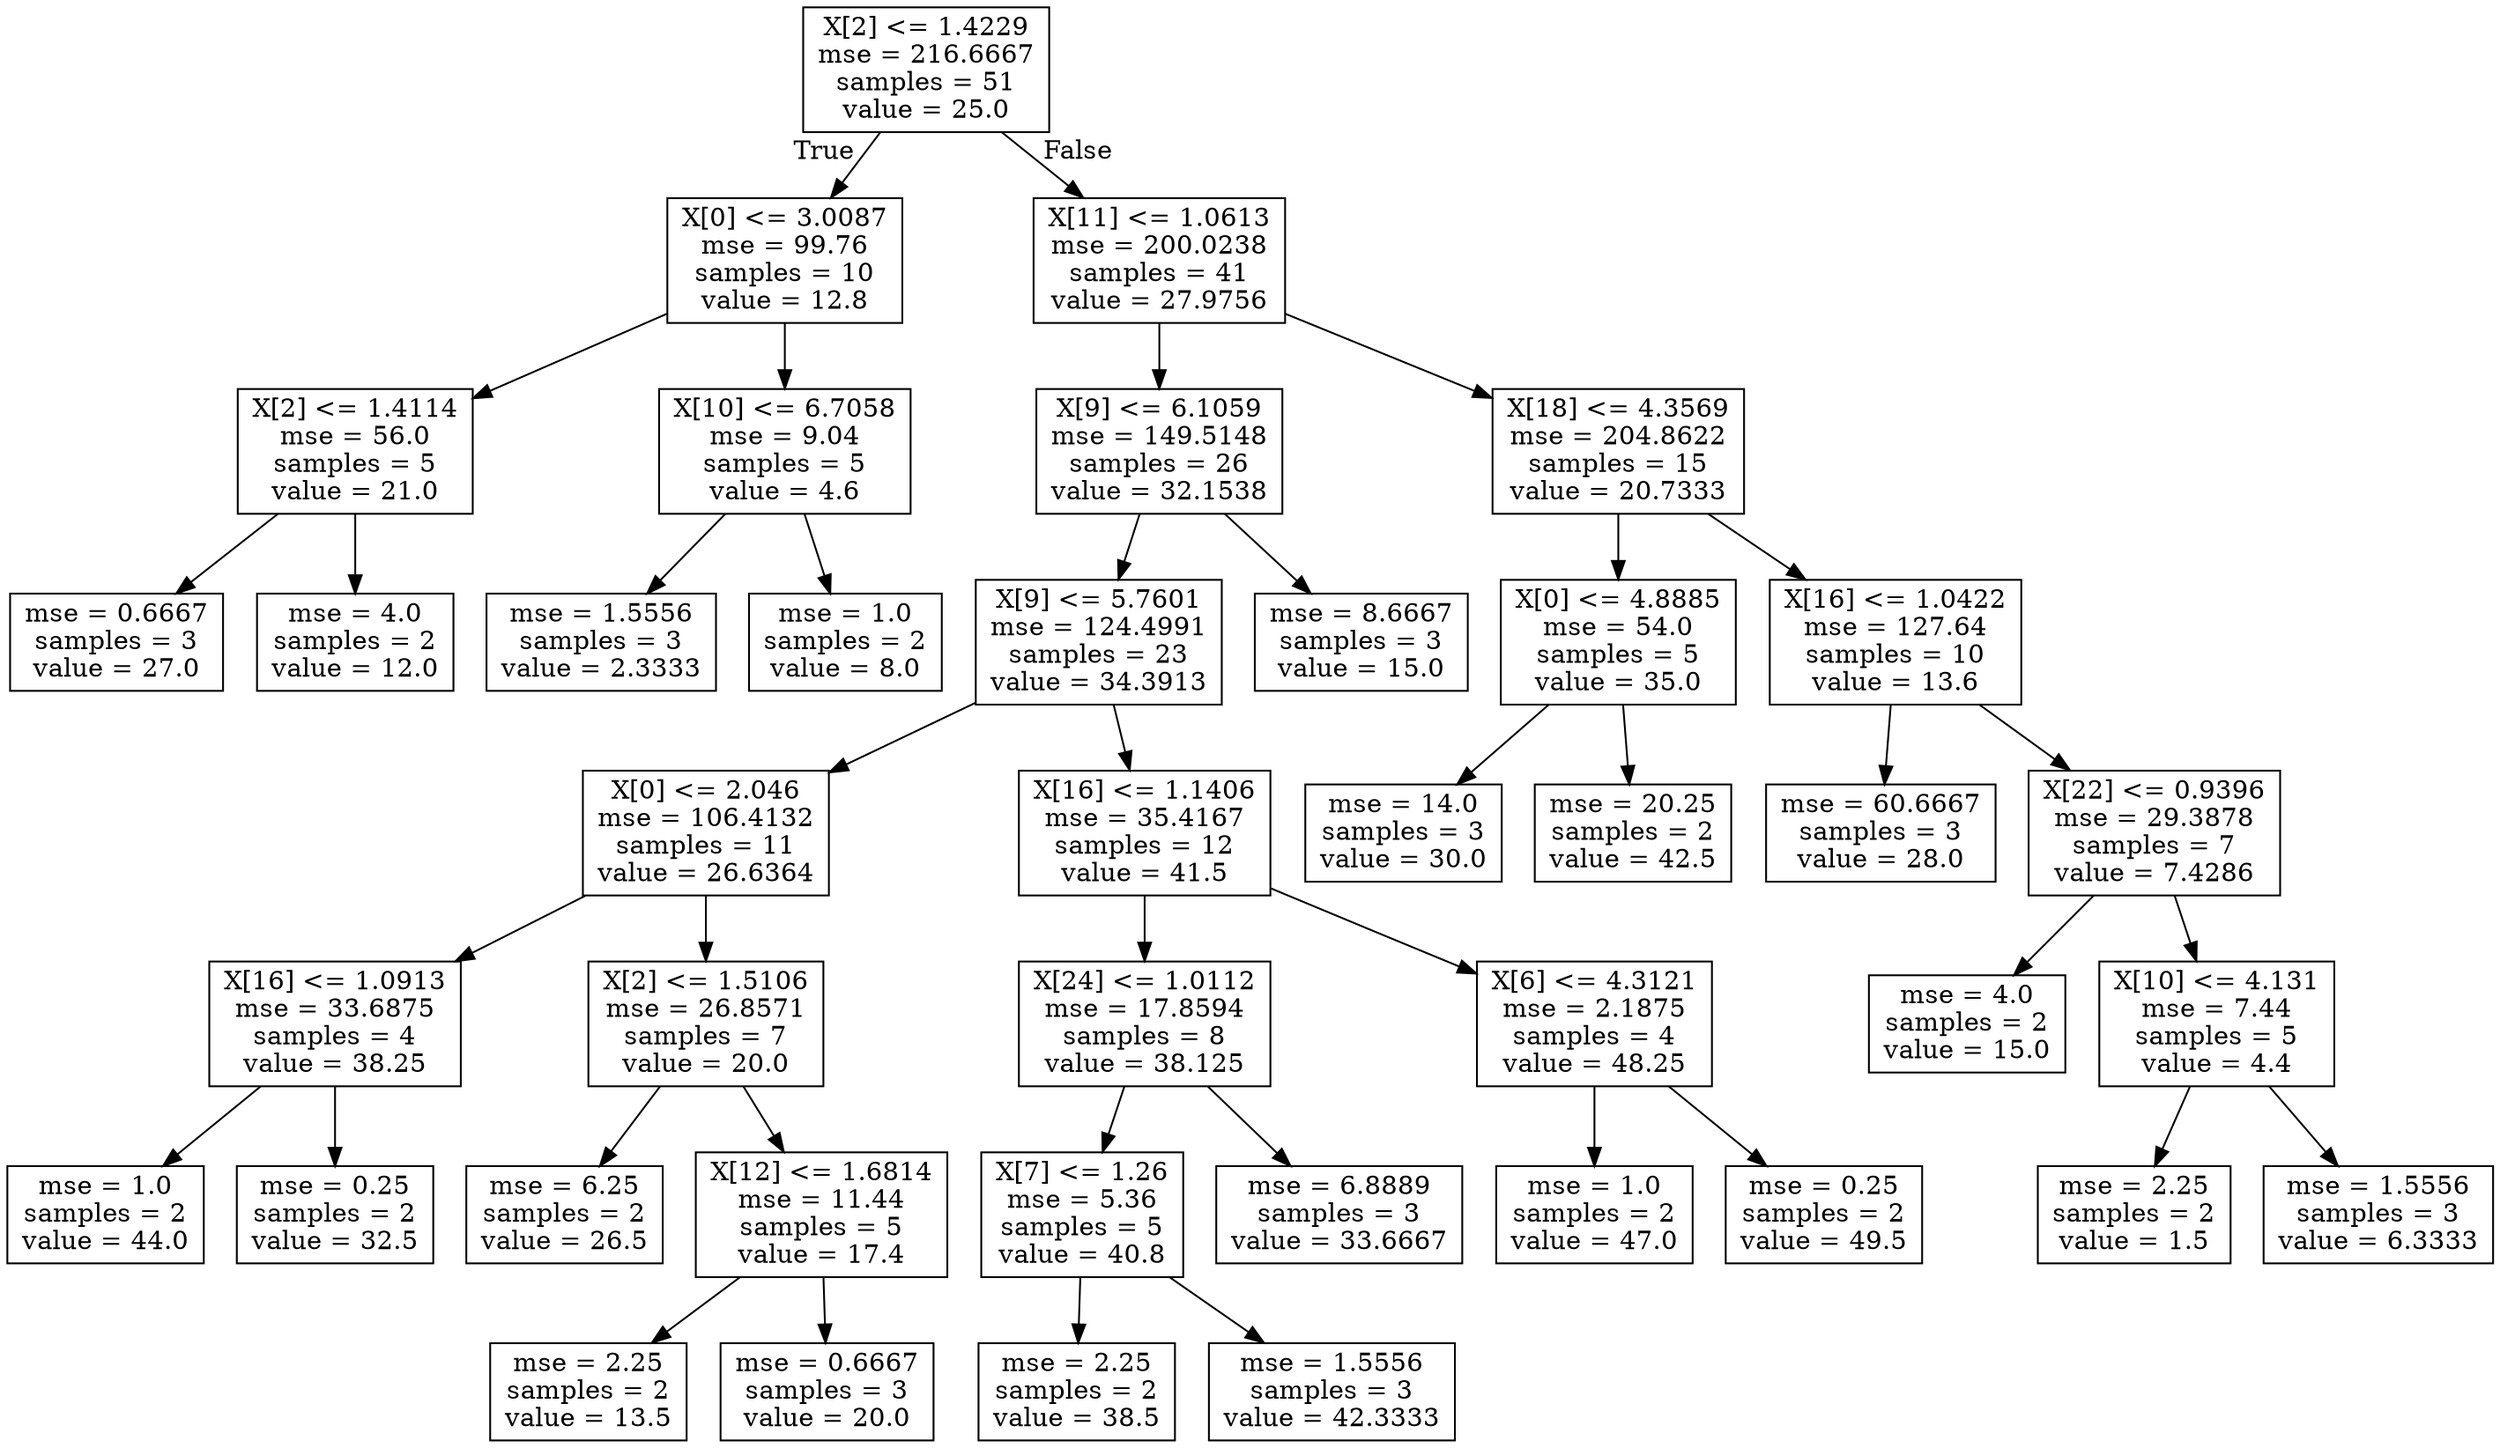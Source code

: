 digraph Tree {
node [shape=box] ;
0 [label="X[2] <= 1.4229\nmse = 216.6667\nsamples = 51\nvalue = 25.0"] ;
1 [label="X[0] <= 3.0087\nmse = 99.76\nsamples = 10\nvalue = 12.8"] ;
0 -> 1 [labeldistance=2.5, labelangle=45, headlabel="True"] ;
2 [label="X[2] <= 1.4114\nmse = 56.0\nsamples = 5\nvalue = 21.0"] ;
1 -> 2 ;
3 [label="mse = 0.6667\nsamples = 3\nvalue = 27.0"] ;
2 -> 3 ;
4 [label="mse = 4.0\nsamples = 2\nvalue = 12.0"] ;
2 -> 4 ;
5 [label="X[10] <= 6.7058\nmse = 9.04\nsamples = 5\nvalue = 4.6"] ;
1 -> 5 ;
6 [label="mse = 1.5556\nsamples = 3\nvalue = 2.3333"] ;
5 -> 6 ;
7 [label="mse = 1.0\nsamples = 2\nvalue = 8.0"] ;
5 -> 7 ;
8 [label="X[11] <= 1.0613\nmse = 200.0238\nsamples = 41\nvalue = 27.9756"] ;
0 -> 8 [labeldistance=2.5, labelangle=-45, headlabel="False"] ;
9 [label="X[9] <= 6.1059\nmse = 149.5148\nsamples = 26\nvalue = 32.1538"] ;
8 -> 9 ;
10 [label="X[9] <= 5.7601\nmse = 124.4991\nsamples = 23\nvalue = 34.3913"] ;
9 -> 10 ;
11 [label="X[0] <= 2.046\nmse = 106.4132\nsamples = 11\nvalue = 26.6364"] ;
10 -> 11 ;
12 [label="X[16] <= 1.0913\nmse = 33.6875\nsamples = 4\nvalue = 38.25"] ;
11 -> 12 ;
13 [label="mse = 1.0\nsamples = 2\nvalue = 44.0"] ;
12 -> 13 ;
14 [label="mse = 0.25\nsamples = 2\nvalue = 32.5"] ;
12 -> 14 ;
15 [label="X[2] <= 1.5106\nmse = 26.8571\nsamples = 7\nvalue = 20.0"] ;
11 -> 15 ;
16 [label="mse = 6.25\nsamples = 2\nvalue = 26.5"] ;
15 -> 16 ;
17 [label="X[12] <= 1.6814\nmse = 11.44\nsamples = 5\nvalue = 17.4"] ;
15 -> 17 ;
18 [label="mse = 2.25\nsamples = 2\nvalue = 13.5"] ;
17 -> 18 ;
19 [label="mse = 0.6667\nsamples = 3\nvalue = 20.0"] ;
17 -> 19 ;
20 [label="X[16] <= 1.1406\nmse = 35.4167\nsamples = 12\nvalue = 41.5"] ;
10 -> 20 ;
21 [label="X[24] <= 1.0112\nmse = 17.8594\nsamples = 8\nvalue = 38.125"] ;
20 -> 21 ;
22 [label="X[7] <= 1.26\nmse = 5.36\nsamples = 5\nvalue = 40.8"] ;
21 -> 22 ;
23 [label="mse = 2.25\nsamples = 2\nvalue = 38.5"] ;
22 -> 23 ;
24 [label="mse = 1.5556\nsamples = 3\nvalue = 42.3333"] ;
22 -> 24 ;
25 [label="mse = 6.8889\nsamples = 3\nvalue = 33.6667"] ;
21 -> 25 ;
26 [label="X[6] <= 4.3121\nmse = 2.1875\nsamples = 4\nvalue = 48.25"] ;
20 -> 26 ;
27 [label="mse = 1.0\nsamples = 2\nvalue = 47.0"] ;
26 -> 27 ;
28 [label="mse = 0.25\nsamples = 2\nvalue = 49.5"] ;
26 -> 28 ;
29 [label="mse = 8.6667\nsamples = 3\nvalue = 15.0"] ;
9 -> 29 ;
30 [label="X[18] <= 4.3569\nmse = 204.8622\nsamples = 15\nvalue = 20.7333"] ;
8 -> 30 ;
31 [label="X[0] <= 4.8885\nmse = 54.0\nsamples = 5\nvalue = 35.0"] ;
30 -> 31 ;
32 [label="mse = 14.0\nsamples = 3\nvalue = 30.0"] ;
31 -> 32 ;
33 [label="mse = 20.25\nsamples = 2\nvalue = 42.5"] ;
31 -> 33 ;
34 [label="X[16] <= 1.0422\nmse = 127.64\nsamples = 10\nvalue = 13.6"] ;
30 -> 34 ;
35 [label="mse = 60.6667\nsamples = 3\nvalue = 28.0"] ;
34 -> 35 ;
36 [label="X[22] <= 0.9396\nmse = 29.3878\nsamples = 7\nvalue = 7.4286"] ;
34 -> 36 ;
37 [label="mse = 4.0\nsamples = 2\nvalue = 15.0"] ;
36 -> 37 ;
38 [label="X[10] <= 4.131\nmse = 7.44\nsamples = 5\nvalue = 4.4"] ;
36 -> 38 ;
39 [label="mse = 2.25\nsamples = 2\nvalue = 1.5"] ;
38 -> 39 ;
40 [label="mse = 1.5556\nsamples = 3\nvalue = 6.3333"] ;
38 -> 40 ;
}